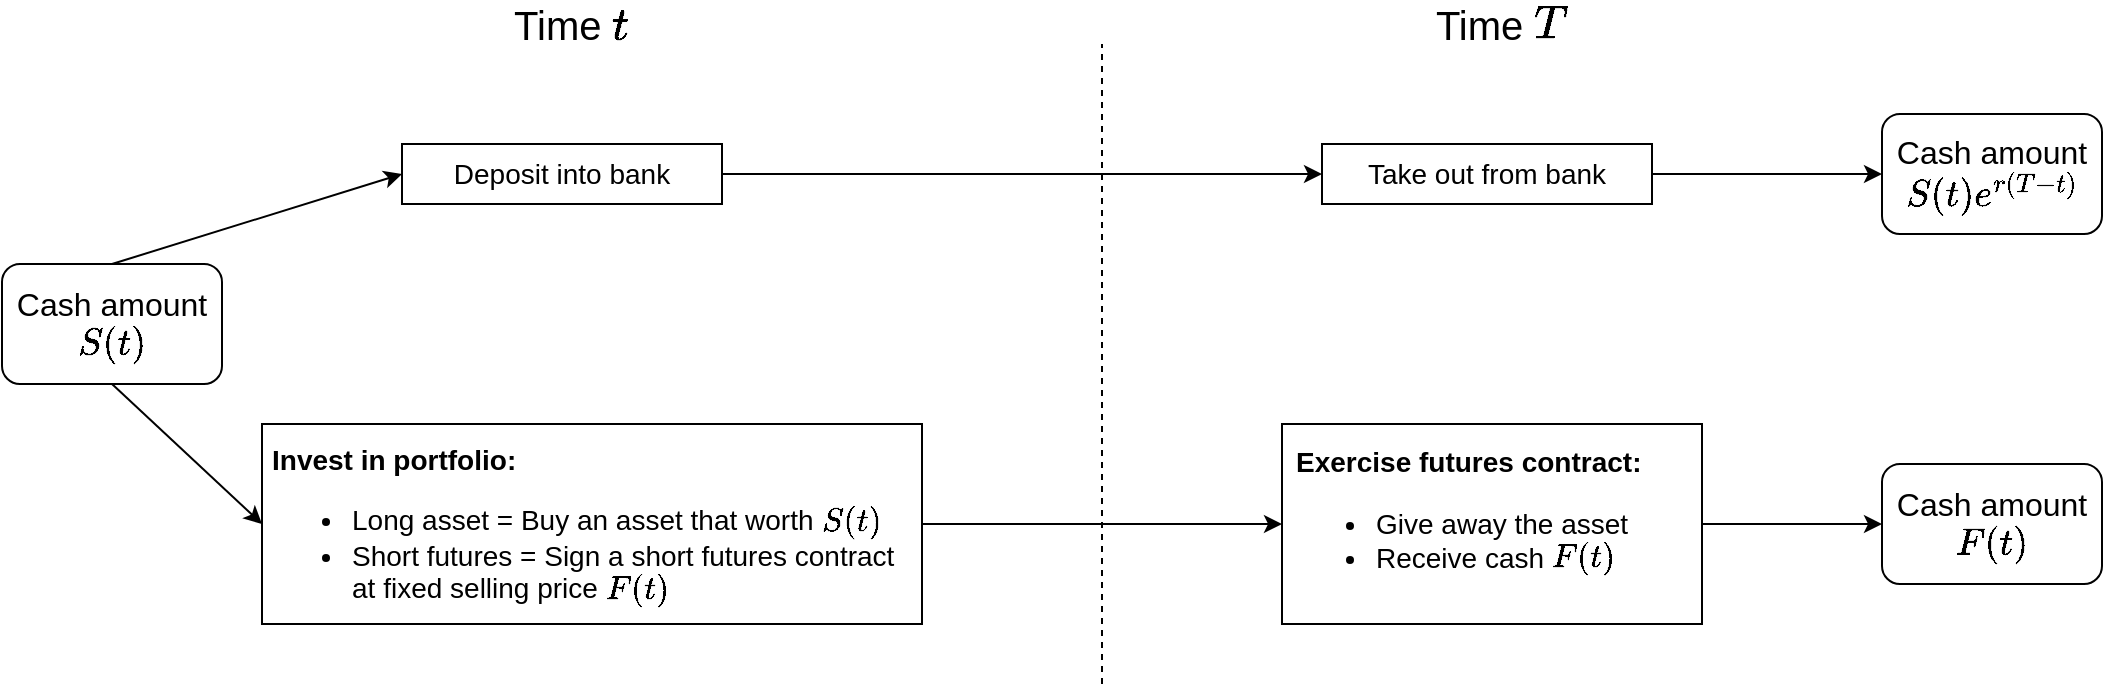 <mxfile version="14.4.3" type="device" pages="4"><diagram id="kxTM_ot1215iJL8J1iAo" name="Page-1"><mxGraphModel dx="1024" dy="592" grid="1" gridSize="10" guides="1" tooltips="1" connect="1" arrows="1" fold="1" page="1" pageScale="1" pageWidth="1654" pageHeight="1169" math="1" shadow="0"><root><mxCell id="0"/><mxCell id="1" parent="0"/><mxCell id="RhHGVwatMnrrxKUmjly5-7" style="rounded=0;orthogonalLoop=1;jettySize=auto;html=1;entryX=0;entryY=0.5;entryDx=0;entryDy=0;fontSize=16;exitX=0.5;exitY=0;exitDx=0;exitDy=0;" parent="1" source="y6HbVdHhNALlx2Kw1fpZ-1" target="y6HbVdHhNALlx2Kw1fpZ-5" edge="1"><mxGeometry relative="1" as="geometry"/></mxCell><mxCell id="y6HbVdHhNALlx2Kw1fpZ-1" value="&lt;font style=&quot;font-size: 16px;&quot;&gt;&lt;font style=&quot;font-size: 16px;&quot;&gt;&amp;nbsp;Cash amount&amp;nbsp;&lt;br style=&quot;font-size: 16px;&quot;&gt;\(S(t)\)&lt;/font&gt;&lt;br style=&quot;font-size: 16px;&quot;&gt;&lt;/font&gt;" style="text;html=1;fillColor=none;align=center;verticalAlign=middle;whiteSpace=wrap;rounded=1;fontSize=16;strokeColor=#000000;" parent="1" vertex="1"><mxGeometry x="80" y="360" width="110" height="60" as="geometry"/></mxCell><mxCell id="RhHGVwatMnrrxKUmjly5-8" style="edgeStyle=none;rounded=0;orthogonalLoop=1;jettySize=auto;html=1;entryX=0;entryY=0.5;entryDx=0;entryDy=0;fontSize=16;" parent="1" source="y6HbVdHhNALlx2Kw1fpZ-5" target="RhHGVwatMnrrxKUmjly5-1" edge="1"><mxGeometry relative="1" as="geometry"/></mxCell><mxCell id="y6HbVdHhNALlx2Kw1fpZ-5" value="Deposit into bank" style="text;html=1;fillColor=none;align=center;verticalAlign=middle;whiteSpace=wrap;rounded=0;fontSize=14;strokeColor=#000000;" parent="1" vertex="1"><mxGeometry x="280" y="300" width="160" height="30" as="geometry"/></mxCell><mxCell id="RhHGVwatMnrrxKUmjly5-18" style="edgeStyle=none;rounded=0;orthogonalLoop=1;jettySize=auto;html=1;entryX=0;entryY=0.5;entryDx=0;entryDy=0;fontSize=20;" parent="1" source="RhHGVwatMnrrxKUmjly5-1" target="RhHGVwatMnrrxKUmjly5-2" edge="1"><mxGeometry relative="1" as="geometry"/></mxCell><mxCell id="RhHGVwatMnrrxKUmjly5-1" value="Take out from bank" style="text;html=1;fillColor=none;align=center;verticalAlign=middle;whiteSpace=wrap;rounded=0;fontSize=14;strokeColor=#000000;" parent="1" vertex="1"><mxGeometry x="740" y="300" width="165" height="30" as="geometry"/></mxCell><mxCell id="RhHGVwatMnrrxKUmjly5-2" value="&lt;font style=&quot;font-size: 16px;&quot;&gt;&lt;font style=&quot;font-size: 16px;&quot;&gt;&amp;nbsp;Cash amount&amp;nbsp;&lt;br style=&quot;font-size: 16px;&quot;&gt;\(S(t)e^{r(T-t)}\)&lt;/font&gt;&lt;br style=&quot;font-size: 16px;&quot;&gt;&lt;/font&gt;" style="text;html=1;fillColor=none;align=center;verticalAlign=middle;whiteSpace=wrap;rounded=1;strokeColor=#000000;fontSize=16;" parent="1" vertex="1"><mxGeometry x="1020" y="285" width="110" height="60" as="geometry"/></mxCell><mxCell id="RhHGVwatMnrrxKUmjly5-9" style="edgeStyle=none;rounded=0;orthogonalLoop=1;jettySize=auto;html=1;entryX=0;entryY=0.5;entryDx=0;entryDy=0;fontSize=16;" parent="1" source="RhHGVwatMnrrxKUmjly5-3" target="RhHGVwatMnrrxKUmjly5-6" edge="1"><mxGeometry relative="1" as="geometry"/></mxCell><mxCell id="RhHGVwatMnrrxKUmjly5-3" value="&lt;p style=&quot;line-height: 150% ; font-size: 14px&quot;&gt;&lt;/p&gt;&lt;div style=&quot;font-size: 14px&quot;&gt;&lt;b&gt;Invest in portfolio:&lt;/b&gt;&lt;/div&gt;&lt;ul style=&quot;font-size: 14px&quot;&gt;&lt;li style=&quot;font-size: 14px&quot;&gt;Long asset =&amp;nbsp;Buy an asset that worth \(S(t)\)&lt;/li&gt;&lt;li style=&quot;font-size: 14px&quot;&gt;Short futures =&amp;nbsp;Sign a short futures contract at fixed selling price \(F(t)\)&lt;/li&gt;&lt;/ul&gt;&lt;p style=&quot;font-size: 14px&quot;&gt;&lt;/p&gt;" style="text;html=1;fillColor=none;align=left;verticalAlign=middle;whiteSpace=wrap;rounded=0;fontSize=14;strokeColor=#000000;spacing=5;" parent="1" vertex="1"><mxGeometry x="210" y="440" width="330" height="100" as="geometry"/></mxCell><mxCell id="RhHGVwatMnrrxKUmjly5-4" value="" style="endArrow=classic;html=1;entryX=0;entryY=0.5;entryDx=0;entryDy=0;exitX=0.5;exitY=1;exitDx=0;exitDy=0;" parent="1" source="y6HbVdHhNALlx2Kw1fpZ-1" target="RhHGVwatMnrrxKUmjly5-3" edge="1"><mxGeometry width="50" height="50" relative="1" as="geometry"><mxPoint x="100" y="480" as="sourcePoint"/><mxPoint x="270" y="500" as="targetPoint"/></mxGeometry></mxCell><mxCell id="RhHGVwatMnrrxKUmjly5-17" style="edgeStyle=none;rounded=0;orthogonalLoop=1;jettySize=auto;html=1;entryX=0;entryY=0.5;entryDx=0;entryDy=0;fontSize=20;" parent="1" source="RhHGVwatMnrrxKUmjly5-6" target="RhHGVwatMnrrxKUmjly5-12" edge="1"><mxGeometry relative="1" as="geometry"/></mxCell><mxCell id="RhHGVwatMnrrxKUmjly5-6" value="&lt;b&gt;Exercise futures contract:&amp;nbsp;&lt;/b&gt;&lt;br style=&quot;font-size: 14px&quot;&gt;&lt;ul style=&quot;font-size: 14px&quot;&gt;&lt;li style=&quot;font-size: 14px&quot;&gt;Give away the asset&lt;/li&gt;&lt;li style=&quot;font-size: 14px&quot;&gt;Receive cash \(F(t)\)&lt;/li&gt;&lt;/ul&gt;" style="text;html=1;fillColor=none;align=left;verticalAlign=middle;whiteSpace=wrap;rounded=0;fontSize=14;strokeColor=#000000;spacing=7;" parent="1" vertex="1"><mxGeometry x="720" y="440" width="210" height="100" as="geometry"/></mxCell><mxCell id="RhHGVwatMnrrxKUmjly5-10" value="" style="endArrow=none;dashed=1;html=1;fontSize=16;" parent="1" edge="1"><mxGeometry width="50" height="50" relative="1" as="geometry"><mxPoint x="630" y="570" as="sourcePoint"/><mxPoint x="630" y="250" as="targetPoint"/></mxGeometry></mxCell><mxCell id="RhHGVwatMnrrxKUmjly5-12" value="&lt;font style=&quot;font-size: 16px&quot;&gt;&lt;font style=&quot;font-size: 16px&quot;&gt;&amp;nbsp;Cash amount&amp;nbsp;&lt;br style=&quot;font-size: 16px&quot;&gt;\(F(t)\)&lt;/font&gt;&lt;br style=&quot;font-size: 16px&quot;&gt;&lt;/font&gt;" style="text;html=1;fillColor=none;align=center;verticalAlign=middle;whiteSpace=wrap;rounded=1;strokeColor=#000000;fontSize=16;" parent="1" vertex="1"><mxGeometry x="1020" y="460" width="110" height="60" as="geometry"/></mxCell><mxCell id="RhHGVwatMnrrxKUmjly5-15" value="Time \(t\)" style="text;html=1;strokeColor=none;fillColor=none;align=center;verticalAlign=middle;whiteSpace=wrap;rounded=0;fontSize=20;" parent="1" vertex="1"><mxGeometry x="320" y="230" width="90" height="20" as="geometry"/></mxCell><mxCell id="RhHGVwatMnrrxKUmjly5-16" value="Time \(T\)" style="text;html=1;strokeColor=none;fillColor=none;align=center;verticalAlign=middle;whiteSpace=wrap;rounded=0;fontSize=20;" parent="1" vertex="1"><mxGeometry x="785" y="230" width="90" height="20" as="geometry"/></mxCell></root></mxGraphModel></diagram><diagram id="39TEfxlWIcw1jzZLm90u" name="Page-2"><mxGraphModel dx="1024" dy="592" grid="1" gridSize="10" guides="1" tooltips="1" connect="1" arrows="1" fold="1" page="1" pageScale="1" pageWidth="1654" pageHeight="1169" math="1" shadow="0"><root><mxCell id="GNiAHzrC0dmgMfRVuOhM-0"/><mxCell id="GNiAHzrC0dmgMfRVuOhM-1" parent="GNiAHzrC0dmgMfRVuOhM-0"/><mxCell id="9OyKMTs_DcVmLhAiiFxU-0" style="rounded=0;orthogonalLoop=1;jettySize=auto;html=1;entryX=0;entryY=0.5;entryDx=0;entryDy=0;fontSize=16;exitX=0.5;exitY=0;exitDx=0;exitDy=0;" parent="GNiAHzrC0dmgMfRVuOhM-1" source="9OyKMTs_DcVmLhAiiFxU-1" target="9OyKMTs_DcVmLhAiiFxU-3" edge="1"><mxGeometry relative="1" as="geometry"/></mxCell><mxCell id="9OyKMTs_DcVmLhAiiFxU-1" value="&lt;font style=&quot;font-size: 16px&quot;&gt;&lt;font style=&quot;font-size: 16px&quot;&gt;&amp;nbsp;Asset worth&amp;nbsp;&lt;br style=&quot;font-size: 16px&quot;&gt;\(S(t)\)&lt;/font&gt;&lt;br style=&quot;font-size: 16px&quot;&gt;&lt;/font&gt;" style="text;html=1;fillColor=none;align=center;verticalAlign=middle;whiteSpace=wrap;rounded=1;fontSize=16;strokeColor=#000000;" parent="GNiAHzrC0dmgMfRVuOhM-1" vertex="1"><mxGeometry x="80" y="360" width="110" height="60" as="geometry"/></mxCell><mxCell id="9OyKMTs_DcVmLhAiiFxU-2" style="edgeStyle=none;rounded=0;orthogonalLoop=1;jettySize=auto;html=1;entryX=0;entryY=0.5;entryDx=0;entryDy=0;fontSize=16;" parent="GNiAHzrC0dmgMfRVuOhM-1" source="9OyKMTs_DcVmLhAiiFxU-3" target="9OyKMTs_DcVmLhAiiFxU-5" edge="1"><mxGeometry relative="1" as="geometry"/></mxCell><mxCell id="9OyKMTs_DcVmLhAiiFxU-3" value="Do nothing&lt;br&gt;Let asset price fluctuate" style="text;html=1;fillColor=none;align=center;verticalAlign=middle;whiteSpace=wrap;rounded=0;fontSize=14;strokeColor=#000000;" parent="GNiAHzrC0dmgMfRVuOhM-1" vertex="1"><mxGeometry x="280" y="290" width="200" height="50" as="geometry"/></mxCell><mxCell id="9OyKMTs_DcVmLhAiiFxU-4" style="edgeStyle=none;rounded=0;orthogonalLoop=1;jettySize=auto;html=1;entryX=0;entryY=0.5;entryDx=0;entryDy=0;fontSize=20;" parent="GNiAHzrC0dmgMfRVuOhM-1" source="9OyKMTs_DcVmLhAiiFxU-5" target="9OyKMTs_DcVmLhAiiFxU-6" edge="1"><mxGeometry relative="1" as="geometry"/></mxCell><mxCell id="9OyKMTs_DcVmLhAiiFxU-5" value="Do nothing&lt;br&gt;Let asset price fluctuate" style="text;html=1;fillColor=none;align=center;verticalAlign=middle;whiteSpace=wrap;rounded=0;fontSize=14;strokeColor=#000000;" parent="GNiAHzrC0dmgMfRVuOhM-1" vertex="1"><mxGeometry x="730" y="290" width="200" height="50" as="geometry"/></mxCell><mxCell id="9OyKMTs_DcVmLhAiiFxU-6" value="&lt;font style=&quot;font-size: 16px&quot;&gt;Asset worth&amp;nbsp;&lt;br&gt;\(S(T)\)&lt;br style=&quot;font-size: 16px&quot;&gt;&lt;/font&gt;" style="text;html=1;fillColor=none;align=center;verticalAlign=middle;whiteSpace=wrap;rounded=1;strokeColor=#000000;fontSize=16;" parent="GNiAHzrC0dmgMfRVuOhM-1" vertex="1"><mxGeometry x="1110" y="285" width="110" height="60" as="geometry"/></mxCell><mxCell id="9OyKMTs_DcVmLhAiiFxU-7" style="edgeStyle=none;rounded=0;orthogonalLoop=1;jettySize=auto;html=1;entryX=0;entryY=0.5;entryDx=0;entryDy=0;fontSize=16;" parent="GNiAHzrC0dmgMfRVuOhM-1" source="9OyKMTs_DcVmLhAiiFxU-8" target="9OyKMTs_DcVmLhAiiFxU-11" edge="1"><mxGeometry relative="1" as="geometry"/></mxCell><mxCell id="9OyKMTs_DcVmLhAiiFxU-8" value="&lt;p style=&quot;line-height: 150% ; font-size: 14px&quot;&gt;&lt;/p&gt;&lt;div style=&quot;font-size: 14px&quot;&gt;&lt;b&gt;Invest in portfolio:&lt;/b&gt;&lt;/div&gt;&lt;ul style=&quot;font-size: 14px&quot;&gt;&lt;li style=&quot;font-size: 14px&quot;&gt;Short asset = Sell the asset for cash \(S(t)\), then deposite into bank&lt;/li&gt;&lt;li style=&quot;font-size: 14px&quot;&gt;Long futures =&amp;nbsp;Sign a long futures contract at fixed buying price \(F(t)\)&lt;/li&gt;&lt;/ul&gt;&lt;p style=&quot;font-size: 14px&quot;&gt;&lt;/p&gt;" style="text;html=1;fillColor=none;align=left;verticalAlign=middle;whiteSpace=wrap;rounded=0;fontSize=14;strokeColor=#000000;spacing=5;" parent="GNiAHzrC0dmgMfRVuOhM-1" vertex="1"><mxGeometry x="210" y="430" width="320" height="120" as="geometry"/></mxCell><mxCell id="9OyKMTs_DcVmLhAiiFxU-9" value="" style="endArrow=classic;html=1;entryX=0;entryY=0.5;entryDx=0;entryDy=0;exitX=0.5;exitY=1;exitDx=0;exitDy=0;" parent="GNiAHzrC0dmgMfRVuOhM-1" source="9OyKMTs_DcVmLhAiiFxU-1" target="9OyKMTs_DcVmLhAiiFxU-8" edge="1"><mxGeometry width="50" height="50" relative="1" as="geometry"><mxPoint x="100" y="480" as="sourcePoint"/><mxPoint x="270" y="500" as="targetPoint"/></mxGeometry></mxCell><mxCell id="9OyKMTs_DcVmLhAiiFxU-10" style="edgeStyle=none;rounded=0;orthogonalLoop=1;jettySize=auto;html=1;entryX=0;entryY=0.5;entryDx=0;entryDy=0;fontSize=20;" parent="GNiAHzrC0dmgMfRVuOhM-1" source="9OyKMTs_DcVmLhAiiFxU-11" target="9OyKMTs_DcVmLhAiiFxU-13" edge="1"><mxGeometry relative="1" as="geometry"/></mxCell><mxCell id="9OyKMTs_DcVmLhAiiFxU-11" value="&lt;b&gt;Exercise futures contract:&amp;nbsp;&lt;/b&gt;&lt;br style=&quot;font-size: 14px&quot;&gt;&lt;ul style=&quot;font-size: 14px&quot;&gt;&lt;li style=&quot;font-size: 14px&quot;&gt;Take out cash \(S(t)e^{r(T-t)}\) from bank&lt;/li&gt;&lt;li style=&quot;font-size: 14px&quot;&gt;Give away cash \(F(t)\)&lt;/li&gt;&lt;li style=&quot;font-size: 14px&quot;&gt;Receive asset&lt;/li&gt;&lt;/ul&gt;" style="text;html=1;fillColor=none;align=left;verticalAlign=middle;whiteSpace=wrap;rounded=0;fontSize=14;strokeColor=#000000;spacing=7;" parent="GNiAHzrC0dmgMfRVuOhM-1" vertex="1"><mxGeometry x="680" y="430" width="300" height="120" as="geometry"/></mxCell><mxCell id="9OyKMTs_DcVmLhAiiFxU-12" value="" style="endArrow=none;dashed=1;html=1;fontSize=16;" parent="GNiAHzrC0dmgMfRVuOhM-1" edge="1"><mxGeometry width="50" height="50" relative="1" as="geometry"><mxPoint x="610" y="570" as="sourcePoint"/><mxPoint x="610" y="250" as="targetPoint"/></mxGeometry></mxCell><mxCell id="9OyKMTs_DcVmLhAiiFxU-13" value="&lt;font style=&quot;font-size: 16px&quot;&gt;&lt;br style=&quot;font-size: 16px&quot;&gt;&lt;/font&gt;" style="text;html=1;fillColor=none;align=center;verticalAlign=middle;whiteSpace=wrap;rounded=1;strokeColor=#000000;fontSize=16;" parent="GNiAHzrC0dmgMfRVuOhM-1" vertex="1"><mxGeometry x="1020" y="460" width="310" height="60" as="geometry"/></mxCell><mxCell id="9OyKMTs_DcVmLhAiiFxU-14" value="Time \(t\)" style="text;html=1;strokeColor=none;fillColor=none;align=center;verticalAlign=middle;whiteSpace=wrap;rounded=0;fontSize=20;" parent="GNiAHzrC0dmgMfRVuOhM-1" vertex="1"><mxGeometry x="320" y="230" width="90" height="20" as="geometry"/></mxCell><mxCell id="9OyKMTs_DcVmLhAiiFxU-15" value="Time \(T\)" style="text;html=1;strokeColor=none;fillColor=none;align=center;verticalAlign=middle;whiteSpace=wrap;rounded=0;fontSize=20;" parent="GNiAHzrC0dmgMfRVuOhM-1" vertex="1"><mxGeometry x="785" y="230" width="90" height="20" as="geometry"/></mxCell><mxCell id="9OyKMTs_DcVmLhAiiFxU-16" value="&lt;span style=&quot;font-size: 16px&quot;&gt;Asset worth \(S(T)\)&lt;/span&gt;" style="text;html=1;strokeColor=none;fillColor=none;align=center;verticalAlign=middle;whiteSpace=wrap;rounded=0;" parent="GNiAHzrC0dmgMfRVuOhM-1" vertex="1"><mxGeometry x="1030" y="470" width="90" height="40" as="geometry"/></mxCell><mxCell id="9OyKMTs_DcVmLhAiiFxU-17" value="&lt;br&gt;&lt;span style=&quot;color: rgb(0 , 0 , 0) ; font-family: &amp;#34;helvetica&amp;#34; ; font-size: 16px ; font-style: normal ; font-weight: 400 ; letter-spacing: normal ; text-align: center ; text-indent: 0px ; text-transform: none ; word-spacing: 0px ; background-color: rgb(248 , 249 , 250) ; display: inline ; float: none&quot;&gt;Cash amount\(S(t)e^{r(T-t)} - F(t)\)&lt;/span&gt;" style="text;html=1;fillColor=none;align=center;verticalAlign=middle;whiteSpace=wrap;rounded=0;" parent="GNiAHzrC0dmgMfRVuOhM-1" vertex="1"><mxGeometry x="1140" y="460" width="190" height="50" as="geometry"/></mxCell><mxCell id="9OyKMTs_DcVmLhAiiFxU-18" value="+" style="text;html=1;strokeColor=none;fillColor=none;align=center;verticalAlign=middle;whiteSpace=wrap;rounded=0;fontSize=16;" parent="GNiAHzrC0dmgMfRVuOhM-1" vertex="1"><mxGeometry x="1120" y="480" width="30" height="20" as="geometry"/></mxCell></root></mxGraphModel></diagram><diagram id="v8XgDio6wJUj4je8Dlrh" name="Page-3"><mxGraphModel dx="1024" dy="592" grid="1" gridSize="10" guides="1" tooltips="1" connect="1" arrows="1" fold="1" page="1" pageScale="1" pageWidth="1654" pageHeight="1169" math="1" shadow="0"><root><mxCell id="fsCSOontiaDBYEotiqk7-0"/><mxCell id="fsCSOontiaDBYEotiqk7-1" parent="fsCSOontiaDBYEotiqk7-0"/><mxCell id="afDIQYA1RSVegBZQnUbJ-0" style="rounded=0;orthogonalLoop=1;jettySize=auto;html=1;entryX=0;entryY=0.5;entryDx=0;entryDy=0;fontSize=16;exitX=0.5;exitY=0;exitDx=0;exitDy=0;" edge="1" parent="fsCSOontiaDBYEotiqk7-1" source="afDIQYA1RSVegBZQnUbJ-1" target="afDIQYA1RSVegBZQnUbJ-3"><mxGeometry relative="1" as="geometry"/></mxCell><mxCell id="afDIQYA1RSVegBZQnUbJ-1" value="&lt;font style=&quot;font-size: 16px&quot;&gt;&lt;font style=&quot;font-size: 16px&quot;&gt;&amp;nbsp;Cash amount&amp;nbsp;&lt;br style=&quot;font-size: 16px&quot;&gt;\(f(\tau)\)&lt;/font&gt;&lt;br style=&quot;font-size: 16px&quot;&gt;&lt;/font&gt;" style="text;html=1;fillColor=none;align=center;verticalAlign=middle;whiteSpace=wrap;rounded=1;fontSize=16;strokeColor=#000000;" vertex="1" parent="fsCSOontiaDBYEotiqk7-1"><mxGeometry x="450" y="370" width="110" height="60" as="geometry"/></mxCell><mxCell id="afDIQYA1RSVegBZQnUbJ-2" style="edgeStyle=none;rounded=0;orthogonalLoop=1;jettySize=auto;html=1;entryX=0;entryY=0.5;entryDx=0;entryDy=0;fontSize=16;" edge="1" parent="fsCSOontiaDBYEotiqk7-1" source="afDIQYA1RSVegBZQnUbJ-3" target="afDIQYA1RSVegBZQnUbJ-5"><mxGeometry relative="1" as="geometry"/></mxCell><mxCell id="afDIQYA1RSVegBZQnUbJ-3" value="Deposit into bank" style="text;html=1;fillColor=none;align=center;verticalAlign=middle;whiteSpace=wrap;rounded=0;fontSize=14;strokeColor=#000000;" vertex="1" parent="fsCSOontiaDBYEotiqk7-1"><mxGeometry x="650" y="310" width="160" height="30" as="geometry"/></mxCell><mxCell id="afDIQYA1RSVegBZQnUbJ-4" style="edgeStyle=none;rounded=0;orthogonalLoop=1;jettySize=auto;html=1;entryX=0;entryY=0.5;entryDx=0;entryDy=0;fontSize=20;" edge="1" parent="fsCSOontiaDBYEotiqk7-1" source="afDIQYA1RSVegBZQnUbJ-5" target="afDIQYA1RSVegBZQnUbJ-6"><mxGeometry relative="1" as="geometry"/></mxCell><mxCell id="afDIQYA1RSVegBZQnUbJ-5" value="Take out from bank" style="text;html=1;fillColor=none;align=center;verticalAlign=middle;whiteSpace=wrap;rounded=0;fontSize=14;strokeColor=#000000;" vertex="1" parent="fsCSOontiaDBYEotiqk7-1"><mxGeometry x="1022.5" y="310" width="165" height="30" as="geometry"/></mxCell><mxCell id="afDIQYA1RSVegBZQnUbJ-6" value="&lt;font style=&quot;font-size: 16px&quot;&gt;&lt;font style=&quot;font-size: 16px&quot;&gt;&amp;nbsp;Cash amount&amp;nbsp;&lt;br style=&quot;font-size: 16px&quot;&gt;\(f(\tau)e^{r(T-\tau)}\)&lt;/font&gt;&lt;br style=&quot;font-size: 16px&quot;&gt;&lt;/font&gt;" style="text;html=1;fillColor=none;align=center;verticalAlign=middle;whiteSpace=wrap;rounded=1;strokeColor=#000000;fontSize=16;" vertex="1" parent="fsCSOontiaDBYEotiqk7-1"><mxGeometry x="1280" y="295" width="130" height="60" as="geometry"/></mxCell><mxCell id="afDIQYA1RSVegBZQnUbJ-7" style="edgeStyle=none;rounded=0;orthogonalLoop=1;jettySize=auto;html=1;entryX=0;entryY=0.5;entryDx=0;entryDy=0;fontSize=16;" edge="1" parent="fsCSOontiaDBYEotiqk7-1" source="afDIQYA1RSVegBZQnUbJ-8" target="afDIQYA1RSVegBZQnUbJ-11"><mxGeometry relative="1" as="geometry"/></mxCell><mxCell id="afDIQYA1RSVegBZQnUbJ-8" value="&lt;p style=&quot;line-height: 150% ; font-size: 14px&quot;&gt;&lt;/p&gt;&lt;div style=&quot;font-size: 14px&quot;&gt;&lt;b&gt;Invest in portfolio:&lt;/b&gt;&lt;/div&gt;&lt;ul style=&quot;font-size: 14px&quot;&gt;&lt;li&gt;Give away cash \(f(\tau)\)&lt;/li&gt;&lt;li style=&quot;font-size: 14px&quot;&gt;Recieive long contract 1 from original owner&lt;/li&gt;&lt;li style=&quot;font-size: 14px&quot;&gt;Sign a new short contract 2 at fixed selling price \(F(\tau)\)&lt;/li&gt;&lt;/ul&gt;&lt;p style=&quot;font-size: 14px&quot;&gt;&lt;/p&gt;" style="text;html=1;fillColor=none;align=left;verticalAlign=middle;whiteSpace=wrap;rounded=0;fontSize=14;strokeColor=#000000;spacing=5;" vertex="1" parent="fsCSOontiaDBYEotiqk7-1"><mxGeometry x="595" y="430" width="270" height="130" as="geometry"/></mxCell><mxCell id="afDIQYA1RSVegBZQnUbJ-9" value="" style="endArrow=classic;html=1;entryX=0;entryY=0.5;entryDx=0;entryDy=0;exitX=0.5;exitY=1;exitDx=0;exitDy=0;" edge="1" parent="fsCSOontiaDBYEotiqk7-1" source="afDIQYA1RSVegBZQnUbJ-1" target="afDIQYA1RSVegBZQnUbJ-8"><mxGeometry width="50" height="50" relative="1" as="geometry"><mxPoint x="440" y="490" as="sourcePoint"/><mxPoint x="610" y="510" as="targetPoint"/></mxGeometry></mxCell><mxCell id="afDIQYA1RSVegBZQnUbJ-10" style="edgeStyle=none;rounded=0;orthogonalLoop=1;jettySize=auto;html=1;entryX=0;entryY=0.5;entryDx=0;entryDy=0;fontSize=20;" edge="1" parent="fsCSOontiaDBYEotiqk7-1" source="afDIQYA1RSVegBZQnUbJ-11" target="afDIQYA1RSVegBZQnUbJ-13"><mxGeometry relative="1" as="geometry"/></mxCell><mxCell id="afDIQYA1RSVegBZQnUbJ-11" value="&lt;b&gt;Exercise futures contract 1:&amp;nbsp;&lt;/b&gt;&lt;br style=&quot;font-size: 14px&quot;&gt;&lt;ul style=&quot;font-size: 14px&quot;&gt;&lt;li&gt;Give away cash \(F(t)\)&lt;/li&gt;&lt;li style=&quot;font-size: 14px&quot;&gt;Receive asset&lt;/li&gt;&lt;/ul&gt;&lt;div&gt;&lt;b&gt;Exercise futures contract 2:&lt;/b&gt;&lt;/div&gt;&lt;ul style=&quot;font-size: 14px&quot;&gt;&lt;li style=&quot;font-size: 14px&quot;&gt;Give away that asset&lt;/li&gt;&lt;li style=&quot;font-size: 14px&quot;&gt;Receive cash \(F(\tau)\)&amp;nbsp;&lt;/li&gt;&lt;/ul&gt;" style="text;html=1;fillColor=none;align=left;verticalAlign=middle;whiteSpace=wrap;rounded=0;fontSize=14;strokeColor=#000000;spacing=7;" vertex="1" parent="fsCSOontiaDBYEotiqk7-1"><mxGeometry x="995" y="405" width="220" height="180" as="geometry"/></mxCell><mxCell id="afDIQYA1RSVegBZQnUbJ-12" value="" style="endArrow=none;dashed=1;html=1;fontSize=16;" edge="1" parent="fsCSOontiaDBYEotiqk7-1"><mxGeometry width="50" height="50" relative="1" as="geometry"><mxPoint x="930" y="570" as="sourcePoint"/><mxPoint x="930" y="250" as="targetPoint"/></mxGeometry></mxCell><mxCell id="afDIQYA1RSVegBZQnUbJ-13" value="&lt;font style=&quot;font-size: 16px&quot;&gt;&lt;font style=&quot;font-size: 16px&quot;&gt;&amp;nbsp;Cash amount&amp;nbsp;&lt;br style=&quot;font-size: 16px&quot;&gt;\(F(\tau)-F(t)\)&lt;/font&gt;&lt;br style=&quot;font-size: 16px&quot;&gt;&lt;/font&gt;" style="text;html=1;fillColor=none;align=center;verticalAlign=middle;whiteSpace=wrap;rounded=1;strokeColor=#000000;fontSize=16;" vertex="1" parent="fsCSOontiaDBYEotiqk7-1"><mxGeometry x="1280" y="465" width="130" height="60" as="geometry"/></mxCell><mxCell id="afDIQYA1RSVegBZQnUbJ-14" value="Time \(\tau\)" style="text;html=1;strokeColor=none;fillColor=none;align=center;verticalAlign=middle;whiteSpace=wrap;rounded=0;fontSize=20;" vertex="1" parent="fsCSOontiaDBYEotiqk7-1"><mxGeometry x="677.5" y="240" width="105" height="20" as="geometry"/></mxCell><mxCell id="afDIQYA1RSVegBZQnUbJ-15" value="Time \(T\)" style="text;html=1;strokeColor=none;fillColor=none;align=center;verticalAlign=middle;whiteSpace=wrap;rounded=0;fontSize=20;" vertex="1" parent="fsCSOontiaDBYEotiqk7-1"><mxGeometry x="1060" y="240" width="90" height="20" as="geometry"/></mxCell><mxCell id="rzTWcmM0-wkWleHfy1z9-3" style="edgeStyle=orthogonalEdgeStyle;rounded=0;orthogonalLoop=1;jettySize=auto;html=1;fontSize=14;entryX=0.002;entryY=0.655;entryDx=0;entryDy=0;entryPerimeter=0;" edge="1" parent="fsCSOontiaDBYEotiqk7-1" source="rzTWcmM0-wkWleHfy1z9-0" target="afDIQYA1RSVegBZQnUbJ-8"><mxGeometry relative="1" as="geometry"><mxPoint x="580" y="515" as="targetPoint"/><Array as="points"/></mxGeometry></mxCell><mxCell id="rzTWcmM0-wkWleHfy1z9-0" value="Contract 1's Forward price already fixed at \(F(t)\) by original owner" style="rounded=0;whiteSpace=wrap;html=1;fontSize=14;dashed=1;dashPattern=1 4;perimeterSpacing=0;" vertex="1" parent="fsCSOontiaDBYEotiqk7-1"><mxGeometry x="215" y="470" width="160" height="90" as="geometry"/></mxCell><mxCell id="rzTWcmM0-wkWleHfy1z9-1" value="" style="endArrow=none;dashed=1;html=1;fontSize=16;" edge="1" parent="fsCSOontiaDBYEotiqk7-1"><mxGeometry width="50" height="50" relative="1" as="geometry"><mxPoint x="400" y="570" as="sourcePoint"/><mxPoint x="400" y="250" as="targetPoint"/></mxGeometry></mxCell><mxCell id="rzTWcmM0-wkWleHfy1z9-4" value="Time \(t\)" style="text;html=1;strokeColor=none;fillColor=none;align=center;verticalAlign=middle;whiteSpace=wrap;rounded=0;fontSize=20;" vertex="1" parent="fsCSOontiaDBYEotiqk7-1"><mxGeometry x="242.5" y="240" width="105" height="20" as="geometry"/></mxCell></root></mxGraphModel></diagram><diagram id="WWkG1qYzMiFqtR8A4Gvu" name="Page-4"><mxGraphModel dx="1024" dy="592" grid="1" gridSize="10" guides="1" tooltips="1" connect="1" arrows="1" fold="1" page="1" pageScale="1" pageWidth="1654" pageHeight="1169" math="1" shadow="0"><root><mxCell id="evU1laxoB2Usnk8S6_q8-0"/><mxCell id="evU1laxoB2Usnk8S6_q8-1" parent="evU1laxoB2Usnk8S6_q8-0"/><mxCell id="mZy_VJ8eOFiSr2BmjnHb-0" style="rounded=0;orthogonalLoop=1;jettySize=auto;html=1;entryX=0;entryY=0.5;entryDx=0;entryDy=0;fontSize=16;exitX=0.5;exitY=0;exitDx=0;exitDy=0;" parent="evU1laxoB2Usnk8S6_q8-1" source="mZy_VJ8eOFiSr2BmjnHb-1" target="mZy_VJ8eOFiSr2BmjnHb-3" edge="1"><mxGeometry relative="1" as="geometry"/></mxCell><mxCell id="mZy_VJ8eOFiSr2BmjnHb-1" value="&lt;font style=&quot;font-size: 16px&quot;&gt;&lt;font style=&quot;font-size: 16px&quot;&gt;&amp;nbsp;Cash amount&amp;nbsp;&lt;br style=&quot;font-size: 16px&quot;&gt;\(S(t) + P(t) - C(t)\)&lt;/font&gt;&lt;br style=&quot;font-size: 16px&quot;&gt;&lt;/font&gt;" style="text;html=1;fillColor=none;align=center;verticalAlign=middle;whiteSpace=wrap;rounded=1;fontSize=16;strokeColor=#000000;" parent="evU1laxoB2Usnk8S6_q8-1" vertex="1"><mxGeometry x="60" y="360" width="180" height="60" as="geometry"/></mxCell><mxCell id="mZy_VJ8eOFiSr2BmjnHb-2" style="edgeStyle=none;rounded=0;orthogonalLoop=1;jettySize=auto;html=1;entryX=0;entryY=0.5;entryDx=0;entryDy=0;fontSize=16;" parent="evU1laxoB2Usnk8S6_q8-1" source="mZy_VJ8eOFiSr2BmjnHb-3" target="mZy_VJ8eOFiSr2BmjnHb-5" edge="1"><mxGeometry relative="1" as="geometry"/></mxCell><mxCell id="mZy_VJ8eOFiSr2BmjnHb-3" value="Deposit into bank" style="text;html=1;fillColor=none;align=center;verticalAlign=middle;whiteSpace=wrap;rounded=0;fontSize=14;strokeColor=#000000;" parent="evU1laxoB2Usnk8S6_q8-1" vertex="1"><mxGeometry x="320" y="300" width="160" height="30" as="geometry"/></mxCell><mxCell id="mZy_VJ8eOFiSr2BmjnHb-4" style="edgeStyle=none;rounded=0;orthogonalLoop=1;jettySize=auto;html=1;entryX=0;entryY=0.5;entryDx=0;entryDy=0;fontSize=20;" parent="evU1laxoB2Usnk8S6_q8-1" source="mZy_VJ8eOFiSr2BmjnHb-5" target="mZy_VJ8eOFiSr2BmjnHb-6" edge="1"><mxGeometry relative="1" as="geometry"/></mxCell><mxCell id="mZy_VJ8eOFiSr2BmjnHb-5" value="Take out from bank" style="text;html=1;fillColor=none;align=center;verticalAlign=middle;whiteSpace=wrap;rounded=0;fontSize=14;strokeColor=#000000;" parent="evU1laxoB2Usnk8S6_q8-1" vertex="1"><mxGeometry x="740" y="300" width="165" height="30" as="geometry"/></mxCell><mxCell id="mZy_VJ8eOFiSr2BmjnHb-6" value="&lt;font style=&quot;font-size: 16px&quot;&gt;&lt;font style=&quot;font-size: 16px&quot;&gt;&amp;nbsp;Cash amount&amp;nbsp;&lt;br style=&quot;font-size: 16px&quot;&gt;\([S(t)+P(t)-C(t)]e^{r(T-t)}\)&lt;/font&gt;&lt;br style=&quot;font-size: 16px&quot;&gt;&lt;/font&gt;" style="text;html=1;fillColor=none;align=center;verticalAlign=middle;whiteSpace=wrap;rounded=1;strokeColor=#000000;fontSize=16;" parent="evU1laxoB2Usnk8S6_q8-1" vertex="1"><mxGeometry x="1020" y="285" width="270" height="60" as="geometry"/></mxCell><mxCell id="mZy_VJ8eOFiSr2BmjnHb-7" style="edgeStyle=orthogonalEdgeStyle;rounded=0;orthogonalLoop=1;jettySize=auto;html=1;fontSize=16;" parent="evU1laxoB2Usnk8S6_q8-1" source="mZy_VJ8eOFiSr2BmjnHb-8" target="mZy_VJ8eOFiSr2BmjnHb-11" edge="1"><mxGeometry relative="1" as="geometry"><Array as="points"><mxPoint x="680" y="530"/><mxPoint x="680" y="455"/></Array></mxGeometry></mxCell><mxCell id="mZy_VJ8eOFiSr2BmjnHb-8" value="&lt;p style=&quot;line-height: 150% ; font-size: 14px&quot;&gt;&lt;/p&gt;&lt;div style=&quot;font-size: 14px&quot;&gt;&lt;b&gt;Invest in portfolio:&lt;/b&gt;&lt;/div&gt;&lt;ul style=&quot;font-size: 14px&quot;&gt;&lt;li style=&quot;font-size: 14px&quot;&gt;Long asset =&amp;nbsp;Buy an asset that worth \(S(t)\)&lt;/li&gt;&lt;li style=&quot;font-size: 14px&quot;&gt;Long put = Buy the &quot;right to sell asset at price \(K\)&quot; by cash \(P(t)\)&lt;/li&gt;&lt;li style=&quot;font-size: 14px&quot;&gt;Short call = Sell the &quot;right to buy asset at price \(K\)&quot; and receive cash \(C(t)\)&lt;/li&gt;&lt;/ul&gt;&lt;p style=&quot;font-size: 14px&quot;&gt;&lt;/p&gt;" style="text;html=1;fillColor=none;align=left;verticalAlign=middle;whiteSpace=wrap;rounded=0;fontSize=14;strokeColor=#000000;spacing=5;" parent="evU1laxoB2Usnk8S6_q8-1" vertex="1"><mxGeometry x="200" y="460" width="370" height="140" as="geometry"/></mxCell><mxCell id="mZy_VJ8eOFiSr2BmjnHb-9" value="" style="endArrow=classic;html=1;entryX=0;entryY=0.5;entryDx=0;entryDy=0;exitX=0.5;exitY=1;exitDx=0;exitDy=0;" parent="evU1laxoB2Usnk8S6_q8-1" source="mZy_VJ8eOFiSr2BmjnHb-1" target="mZy_VJ8eOFiSr2BmjnHb-8" edge="1"><mxGeometry width="50" height="50" relative="1" as="geometry"><mxPoint x="100" y="480" as="sourcePoint"/><mxPoint x="270" y="500" as="targetPoint"/></mxGeometry></mxCell><mxCell id="mZy_VJ8eOFiSr2BmjnHb-10" style="edgeStyle=orthogonalEdgeStyle;rounded=0;orthogonalLoop=1;jettySize=auto;html=1;entryX=0;entryY=0.5;entryDx=0;entryDy=0;fontSize=20;exitX=1;exitY=0.5;exitDx=0;exitDy=0;" parent="evU1laxoB2Usnk8S6_q8-1" source="mZy_VJ8eOFiSr2BmjnHb-11" target="mZy_VJ8eOFiSr2BmjnHb-13" edge="1"><mxGeometry relative="1" as="geometry"><Array as="points"><mxPoint x="970" y="455"/><mxPoint x="1010" y="455"/><mxPoint x="1010" y="530"/></Array></mxGeometry></mxCell><mxCell id="mZy_VJ8eOFiSr2BmjnHb-11" value="&lt;span&gt;If \(S(T) &amp;gt; K\):&amp;nbsp;&lt;br&gt;&lt;/span&gt;&lt;ul style=&quot;font-size: 14px&quot;&gt;&lt;li&gt;The call holder exercises the contract, i.e. buy from you&lt;/li&gt;&lt;li style=&quot;font-size: 14px&quot;&gt;Give away the asset&lt;/li&gt;&lt;li style=&quot;font-size: 14px&quot;&gt;Receive cash \(K\)&lt;/li&gt;&lt;li style=&quot;font-size: 14px&quot;&gt;Your put becomes rubbish&lt;/li&gt;&lt;/ul&gt;" style="text;html=1;fillColor=none;align=left;verticalAlign=middle;whiteSpace=wrap;rounded=0;fontSize=14;strokeColor=#000000;spacing=5;" parent="evU1laxoB2Usnk8S6_q8-1" vertex="1"><mxGeometry x="720" y="380" width="250" height="140" as="geometry"/></mxCell><mxCell id="mZy_VJ8eOFiSr2BmjnHb-12" value="" style="endArrow=none;dashed=1;html=1;fontSize=16;" parent="evU1laxoB2Usnk8S6_q8-1" edge="1"><mxGeometry width="50" height="50" relative="1" as="geometry"><mxPoint x="630" y="570" as="sourcePoint"/><mxPoint x="630" y="250" as="targetPoint"/></mxGeometry></mxCell><mxCell id="mZy_VJ8eOFiSr2BmjnHb-13" value="&lt;font style=&quot;font-size: 16px&quot;&gt;&lt;font style=&quot;font-size: 16px&quot;&gt;&amp;nbsp;Cash amount&amp;nbsp;&lt;br style=&quot;font-size: 16px&quot;&gt;\(K\)&lt;/font&gt;&lt;br style=&quot;font-size: 16px&quot;&gt;&lt;/font&gt;" style="text;html=1;fillColor=none;align=center;verticalAlign=middle;whiteSpace=wrap;rounded=1;strokeColor=#000000;fontSize=16;" parent="evU1laxoB2Usnk8S6_q8-1" vertex="1"><mxGeometry x="1090" y="500" width="110" height="60" as="geometry"/></mxCell><mxCell id="mZy_VJ8eOFiSr2BmjnHb-14" value="Time \(t\)" style="text;html=1;strokeColor=none;fillColor=none;align=center;verticalAlign=middle;whiteSpace=wrap;rounded=0;fontSize=20;" parent="evU1laxoB2Usnk8S6_q8-1" vertex="1"><mxGeometry x="355" y="230" width="90" height="20" as="geometry"/></mxCell><mxCell id="mZy_VJ8eOFiSr2BmjnHb-15" value="Time \(T\)" style="text;html=1;strokeColor=none;fillColor=none;align=center;verticalAlign=middle;whiteSpace=wrap;rounded=0;fontSize=20;" parent="evU1laxoB2Usnk8S6_q8-1" vertex="1"><mxGeometry x="785" y="230" width="90" height="20" as="geometry"/></mxCell><mxCell id="ovQE5e1sxaQqANo3FvuU-0" value="&lt;span&gt;If \(S(T) &amp;lt; K\):&amp;nbsp;&lt;br&gt;&lt;/span&gt;&lt;ul style=&quot;font-size: 14px&quot;&gt;&lt;li&gt;You exercise the put contract, i.e .sell to put writer&lt;/li&gt;&lt;li style=&quot;font-size: 14px&quot;&gt;Give away the asset&lt;/li&gt;&lt;li style=&quot;font-size: 14px&quot;&gt;Receive cash \(K\)&lt;/li&gt;&lt;li style=&quot;font-size: 14px&quot;&gt;Your call becomes rubbish&lt;/li&gt;&lt;/ul&gt;" style="text;html=1;fillColor=none;align=left;verticalAlign=middle;whiteSpace=wrap;rounded=0;fontSize=14;strokeColor=#000000;spacing=5;" parent="evU1laxoB2Usnk8S6_q8-1" vertex="1"><mxGeometry x="720" y="540" width="250" height="140" as="geometry"/></mxCell><mxCell id="ovQE5e1sxaQqANo3FvuU-1" value="" style="endArrow=classic;html=1;edgeStyle=orthogonalEdgeStyle;rounded=0;" parent="evU1laxoB2Usnk8S6_q8-1" edge="1"><mxGeometry width="50" height="50" relative="1" as="geometry"><mxPoint x="680" y="530" as="sourcePoint"/><mxPoint x="720" y="625" as="targetPoint"/><Array as="points"><mxPoint x="680" y="625"/></Array></mxGeometry></mxCell><mxCell id="ovQE5e1sxaQqANo3FvuU-2" value="" style="endArrow=none;html=1;exitX=1;exitY=0.5;exitDx=0;exitDy=0;rounded=0;edgeStyle=orthogonalEdgeStyle;" parent="evU1laxoB2Usnk8S6_q8-1" source="ovQE5e1sxaQqANo3FvuU-0" edge="1"><mxGeometry width="50" height="50" relative="1" as="geometry"><mxPoint x="1040" y="430" as="sourcePoint"/><mxPoint x="1020" y="530" as="targetPoint"/><Array as="points"><mxPoint x="970" y="605"/><mxPoint x="1010" y="605"/><mxPoint x="1010" y="530"/></Array></mxGeometry></mxCell></root></mxGraphModel></diagram></mxfile>